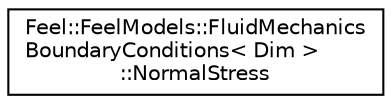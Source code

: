 digraph "Graphical Class Hierarchy"
{
 // LATEX_PDF_SIZE
  edge [fontname="Helvetica",fontsize="10",labelfontname="Helvetica",labelfontsize="10"];
  node [fontname="Helvetica",fontsize="10",shape=record];
  rankdir="LR";
  Node0 [label="Feel::FeelModels::FluidMechanics\lBoundaryConditions\< Dim \>\l::NormalStress",height=0.2,width=0.4,color="black", fillcolor="white", style="filled",URL="$classFeel_1_1FeelModels_1_1FluidMechanicsBoundaryConditions_1_1NormalStress.html",tooltip=" "];
}
